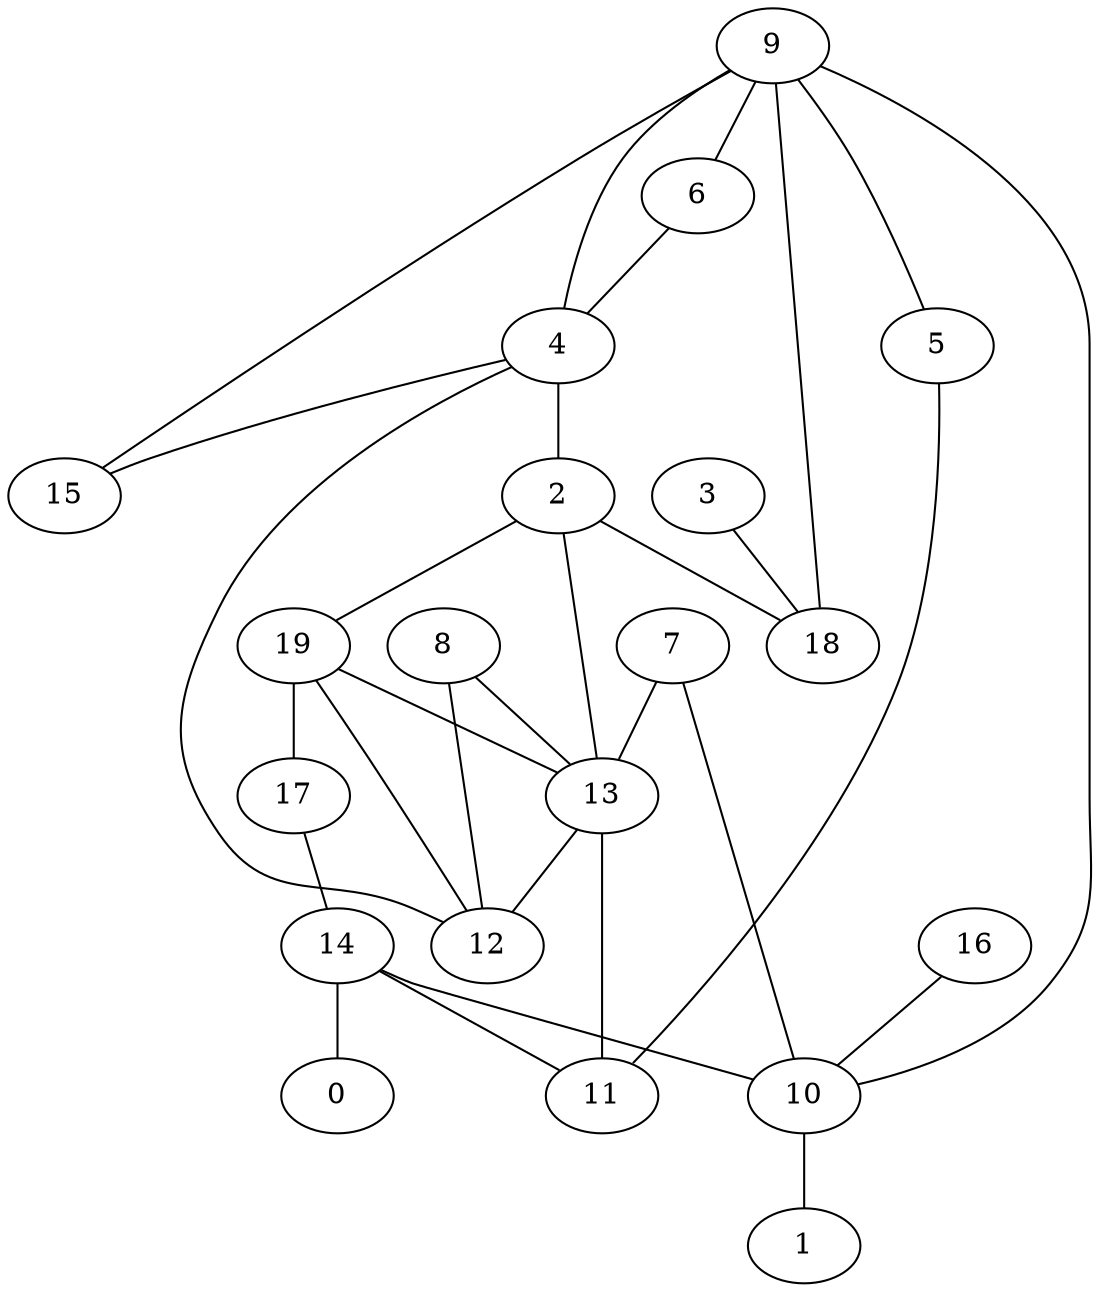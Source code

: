 digraph GG_graph {

subgraph G_graph {
edge [color = black]
"4" -> "15" [dir = none]
"19" -> "13" [dir = none]
"10" -> "1" [dir = none]
"14" -> "11" [dir = none]
"14" -> "0" [dir = none]
"14" -> "10" [dir = none]
"13" -> "12" [dir = none]
"13" -> "11" [dir = none]
"5" -> "11" [dir = none]
"9" -> "6" [dir = none]
"9" -> "15" [dir = none]
"9" -> "18" [dir = none]
"9" -> "5" [dir = none]
"7" -> "13" [dir = none]
"17" -> "14" [dir = none]
"3" -> "18" [dir = none]
"16" -> "10" [dir = none]
"8" -> "13" [dir = none]
"2" -> "18" [dir = none]
"8" -> "12" [dir = none]
"4" -> "12" [dir = none]
"19" -> "12" [dir = none]
"4" -> "2" [dir = none]
"2" -> "19" [dir = none]
"9" -> "4" [dir = none]
"6" -> "4" [dir = none]
"2" -> "13" [dir = none]
"19" -> "17" [dir = none]
"7" -> "10" [dir = none]
"9" -> "10" [dir = none]
}

}
